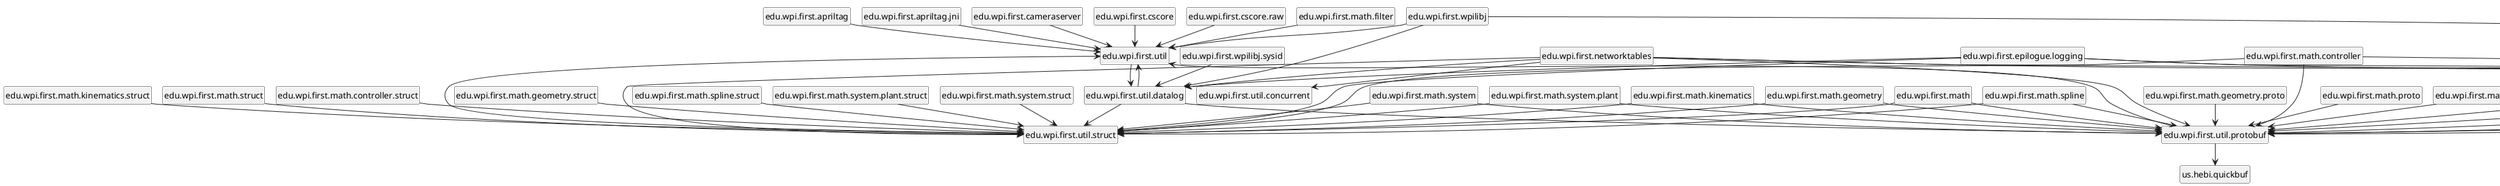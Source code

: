 @startuml
    !pragma layout smetana
    skinparam backgroundcolor transparent
    set namespaceSeparator none
    hide circle
    hide empty fields
    hide empty methods
    edu.wpi.first.apriltag --> edu.wpi.first.util
    edu.wpi.first.apriltag.jni --> edu.wpi.first.util
    edu.wpi.first.cameraserver --> edu.wpi.first.util
    edu.wpi.first.cscore --> edu.wpi.first.util
    edu.wpi.first.cscore.raw --> edu.wpi.first.util
    edu.wpi.first.epilogue.logging --> edu.wpi.first.util.sendable
    edu.wpi.first.epilogue.logging --> edu.wpi.first.util.struct
    edu.wpi.first.epilogue.logging --> edu.wpi.first.util.function
    edu.wpi.first.epilogue.logging --> edu.wpi.first.util.datalog
    edu.wpi.first.networktables --> edu.wpi.first.util.struct
    edu.wpi.first.networktables --> edu.wpi.first.util.protobuf
    edu.wpi.first.networktables --> edu.wpi.first.util.function
    edu.wpi.first.networktables --> edu.wpi.first.util.concurrent
    edu.wpi.first.networktables --> edu.wpi.first.util.datalog
    edu.wpi.first.networktables --> edu.wpi.first.util.sendable
    edu.wpi.first.wpilibj2.command --> edu.wpi.first.util.sendable
    edu.wpi.first.wpilibj2.command --> edu.wpi.first.util.function
    edu.wpi.first.wpilibj --> edu.wpi.first.util.sendable
    edu.wpi.first.wpilibj --> edu.wpi.first.util.datalog
    edu.wpi.first.wpilibj --> edu.wpi.first.util
    edu.wpi.first.wpilibj.motorcontrol --> edu.wpi.first.util.sendable
    edu.wpi.first.wpilibj.shuffleboard --> edu.wpi.first.util.sendable
    edu.wpi.first.wpilibj.shuffleboard --> edu.wpi.first.util.function
    edu.wpi.first.wpilibj.sysid --> edu.wpi.first.util.datalog
    edu.wpi.first.wpilibj.drive --> edu.wpi.first.util.sendable
    edu.wpi.first.wpilibj.livewindow --> edu.wpi.first.util.sendable
    edu.wpi.first.wpilibj.counter --> edu.wpi.first.util.sendable
    edu.wpi.first.wpilibj.smartdashboard --> edu.wpi.first.util.sendable
    edu.wpi.first.wpilibj.smartdashboard --> edu.wpi.first.util.function
    edu.wpi.first.math.filter --> edu.wpi.first.util
    edu.wpi.first.math --> edu.wpi.first.util.protobuf
    edu.wpi.first.math --> edu.wpi.first.util.struct
    edu.wpi.first.math.proto --> edu.wpi.first.util.protobuf
    edu.wpi.first.math.spline --> edu.wpi.first.util.protobuf
    edu.wpi.first.math.spline --> edu.wpi.first.util.struct
    edu.wpi.first.math.spline.proto --> edu.wpi.first.util.protobuf
    edu.wpi.first.math.spline.struct --> edu.wpi.first.util.struct
    edu.wpi.first.math.system --> edu.wpi.first.util.protobuf
    edu.wpi.first.math.system --> edu.wpi.first.util.struct
    edu.wpi.first.math.system.proto --> edu.wpi.first.util.protobuf
    edu.wpi.first.math.system.plant.proto --> edu.wpi.first.util.protobuf
    edu.wpi.first.math.system.plant --> edu.wpi.first.util.protobuf
    edu.wpi.first.math.system.plant --> edu.wpi.first.util.struct
    edu.wpi.first.math.system.plant.struct --> edu.wpi.first.util.struct
    edu.wpi.first.math.system.struct --> edu.wpi.first.util.struct
    edu.wpi.first.math.trajectory.proto --> edu.wpi.first.util.protobuf
    edu.wpi.first.math.trajectory --> edu.wpi.first.util.protobuf
    edu.wpi.first.math.kinematics --> edu.wpi.first.util.protobuf
    edu.wpi.first.math.kinematics --> edu.wpi.first.util.struct
    edu.wpi.first.math.kinematics.proto --> edu.wpi.first.util.protobuf
    edu.wpi.first.math.kinematics.struct --> edu.wpi.first.util.struct
    edu.wpi.first.math.struct --> edu.wpi.first.util.struct
    edu.wpi.first.math.controller.proto --> edu.wpi.first.util.protobuf
    edu.wpi.first.math.controller --> edu.wpi.first.util.protobuf
    edu.wpi.first.math.controller --> edu.wpi.first.util.struct
    edu.wpi.first.math.controller --> edu.wpi.first.util.sendable
    edu.wpi.first.math.controller.struct --> edu.wpi.first.util.struct
    edu.wpi.first.math.geometry --> edu.wpi.first.util.protobuf
    edu.wpi.first.math.geometry --> edu.wpi.first.util.struct
    edu.wpi.first.math.geometry.proto --> edu.wpi.first.util.protobuf
    edu.wpi.first.math.geometry.struct --> edu.wpi.first.util.struct
    edu.wpi.first.util --> edu.wpi.first.util.datalog
    edu.wpi.first.util.protobuf --> edu.wpi.first.util
    edu.wpi.first.util.protobuf --> us.hebi.quickbuf
    edu.wpi.first.util.sendable --> edu.wpi.first.util.function
    edu.wpi.first.util.struct --> edu.wpi.first.util
    edu.wpi.first.util.datalog --> edu.wpi.first.util.struct
    edu.wpi.first.util.datalog --> edu.wpi.first.util.protobuf
    edu.wpi.first.util.datalog --> edu.wpi.first.util
    class "edu.wpi.first.util" [[edu/wpi/first/util/package-summary.html]] {}
    class "edu.wpi.first.util.sendable" [[edu/wpi/first/util/sendable/package-summary.html]] {}
    class "edu.wpi.first.util.struct" [[edu/wpi/first/util/struct/package-summary.html]] {}
    class "edu.wpi.first.util.function" [[edu/wpi/first/util/function/package-summary.html]] {}
    class "edu.wpi.first.util.datalog" [[edu/wpi/first/util/datalog/package-summary.html]] {}
    class "edu.wpi.first.util.protobuf" [[edu/wpi/first/util/protobuf/package-summary.html]] {}
    class "edu.wpi.first.util.concurrent" [[edu/wpi/first/util/concurrent/package-summary.html]] {}
@enduml
